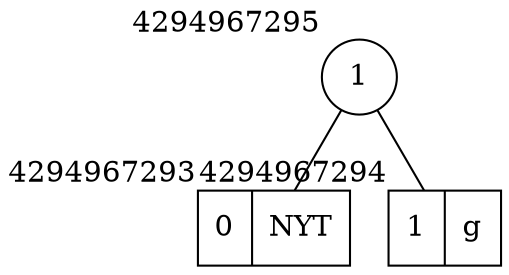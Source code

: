 graph {
4294967295[label="1",shape="circle",xlabel="4294967295",]
4294967293[label="0 | NYT",shape="record",xlabel="4294967293",]
4294967294[label="1 | g",shape="record",xlabel="4294967294",]
4294967295 -- 4294967293
4294967295 -- 4294967294



}
graph {
4294967295[label="2",shape="circle",xlabel="4294967295",]
4294967293[label="1",shape="circle",xlabel="4294967293",]
4294967291[label="0 | NYT",shape="record",xlabel="4294967291",]
4294967292[label="1 | h",shape="record",xlabel="4294967292",]
4294967294[label="1 | g",shape="record",xlabel="4294967294",]
4294967295 -- 4294967293
4294967295 -- 4294967294

4294967293 -- 4294967291
4294967293 -- 4294967292




}
graph {
4294967295[label="3",shape="circle",xlabel="4294967295",]
4294967294[label="1 | g",shape="record",xlabel="4294967294",]
4294967293[label="2",shape="circle",xlabel="4294967293",]
4294967291[label="1",shape="circle",xlabel="4294967291",]
4294967289[label="0 | NYT",shape="record",xlabel="4294967289",]
4294967290[label="1 | j",shape="record",xlabel="4294967290",]
4294967292[label="1 | h",shape="record",xlabel="4294967292",]
4294967295 -- 4294967294
4294967295 -- 4294967293


4294967293 -- 4294967291
4294967293 -- 4294967292

4294967291 -- 4294967289
4294967291 -- 4294967290




}
graph {
4294967295[label="4",shape="circle",xlabel="4294967295",]
4294967291[label="2",shape="circle",xlabel="4294967291",]
4294967289[label="1",shape="circle",xlabel="4294967289",]
4294967287[label="0 | NYT",shape="record",xlabel="4294967287",]
4294967288[label="1 | k",shape="record",xlabel="4294967288",]
4294967290[label="1 | j",shape="record",xlabel="4294967290",]
4294967293[label="2",shape="circle",xlabel="4294967293",]
4294967294[label="1 | g",shape="record",xlabel="4294967294",]
4294967292[label="1 | h",shape="record",xlabel="4294967292",]
4294967295 -- 4294967291
4294967295 -- 4294967293

4294967291 -- 4294967289
4294967291 -- 4294967290

4294967289 -- 4294967287
4294967289 -- 4294967288




4294967293 -- 4294967294
4294967293 -- 4294967292



}
graph {
4294967295[label="5",shape="circle",xlabel="4294967295",]
4294967291[label="2",shape="circle",xlabel="4294967291",]
4294967294[label="1 | g",shape="record",xlabel="4294967294",]
4294967290[label="1 | j",shape="record",xlabel="4294967290",]
4294967293[label="3",shape="circle",xlabel="4294967293",]
4294967289[label="2",shape="circle",xlabel="4294967289",]
4294967287[label="1",shape="circle",xlabel="4294967287",]
4294967285[label="0 | NYT",shape="record",xlabel="4294967285",]
4294967286[label="1 | s",shape="record",xlabel="4294967286",]
4294967288[label="1 | k",shape="record",xlabel="4294967288",]
4294967292[label="1 | h",shape="record",xlabel="4294967292",]
4294967295 -- 4294967291
4294967295 -- 4294967293

4294967291 -- 4294967294
4294967291 -- 4294967290



4294967293 -- 4294967289
4294967293 -- 4294967292

4294967289 -- 4294967287
4294967289 -- 4294967288

4294967287 -- 4294967285
4294967287 -- 4294967286





}
graph {
4294967295[label="6",shape="circle",xlabel="4294967295",]
4294967291[label="3",shape="circle",xlabel="4294967291",]
4294967287[label="2",shape="circle",xlabel="4294967287",]
4294967285[label="1",shape="circle",xlabel="4294967285",]
4294967283[label="0 | NYT",shape="record",xlabel="4294967283",]
4294967284[label="1 | a",shape="record",xlabel="4294967284",]
4294967286[label="1 | s",shape="record",xlabel="4294967286",]
4294967290[label="1 | j",shape="record",xlabel="4294967290",]
4294967293[label="3",shape="circle",xlabel="4294967293",]
4294967289[label="2",shape="circle",xlabel="4294967289",]
4294967294[label="1 | g",shape="record",xlabel="4294967294",]
4294967288[label="1 | k",shape="record",xlabel="4294967288",]
4294967292[label="1 | h",shape="record",xlabel="4294967292",]
4294967295 -- 4294967291
4294967295 -- 4294967293

4294967291 -- 4294967287
4294967291 -- 4294967290

4294967287 -- 4294967285
4294967287 -- 4294967286

4294967285 -- 4294967283
4294967285 -- 4294967284





4294967293 -- 4294967289
4294967293 -- 4294967292

4294967289 -- 4294967294
4294967289 -- 4294967288




}
graph {
4294967295[label="7",shape="circle",xlabel="4294967295",]
4294967291[label="3",shape="circle",xlabel="4294967291",]
4294967287[label="2",shape="circle",xlabel="4294967287",]
4294967285[label="1",shape="circle",xlabel="4294967285",]
4294967283[label="0 | NYT",shape="record",xlabel="4294967283",]
4294967284[label="1 | a",shape="record",xlabel="4294967284",]
4294967294[label="1 | g",shape="record",xlabel="4294967294",]
4294967290[label="1 | j",shape="record",xlabel="4294967290",]
4294967293[label="4",shape="circle",xlabel="4294967293",]
4294967289[label="3",shape="circle",xlabel="4294967289",]
4294967286[label="2 | s",shape="record",xlabel="4294967286",]
4294967288[label="1 | k",shape="record",xlabel="4294967288",]
4294967292[label="1 | h",shape="record",xlabel="4294967292",]
4294967295 -- 4294967291
4294967295 -- 4294967293

4294967291 -- 4294967287
4294967291 -- 4294967290

4294967287 -- 4294967285
4294967287 -- 4294967294

4294967285 -- 4294967283
4294967285 -- 4294967284





4294967293 -- 4294967289
4294967293 -- 4294967292

4294967289 -- 4294967286
4294967289 -- 4294967288




}
graph {
4294967295[label="8",shape="circle",xlabel="4294967295",]
4294967291[label="4",shape="circle",xlabel="4294967291",]
4294967287[label="3",shape="circle",xlabel="4294967287",]
4294967294[label="1 | g",shape="record",xlabel="4294967294",]
4294967285[label="2",shape="circle",xlabel="4294967285",]
4294967283[label="1",shape="circle",xlabel="4294967283",]
4294967281[label="0 | NYT",shape="record",xlabel="4294967281",]
4294967282[label="1 | d",shape="record",xlabel="4294967282",]
4294967284[label="1 | a",shape="record",xlabel="4294967284",]
4294967290[label="1 | j",shape="record",xlabel="4294967290",]
4294967293[label="4",shape="circle",xlabel="4294967293",]
4294967289[label="3",shape="circle",xlabel="4294967289",]
4294967286[label="2 | s",shape="record",xlabel="4294967286",]
4294967288[label="1 | k",shape="record",xlabel="4294967288",]
4294967292[label="1 | h",shape="record",xlabel="4294967292",]
4294967295 -- 4294967291
4294967295 -- 4294967293

4294967291 -- 4294967287
4294967291 -- 4294967290

4294967287 -- 4294967294
4294967287 -- 4294967285


4294967285 -- 4294967283
4294967285 -- 4294967284

4294967283 -- 4294967281
4294967283 -- 4294967282





4294967293 -- 4294967289
4294967293 -- 4294967292

4294967289 -- 4294967286
4294967289 -- 4294967288




}
graph {
4294967295[label="9",shape="circle",xlabel="4294967295",]
4294967291[label="4",shape="circle",xlabel="4294967291",]
4294967289[label="3",shape="circle",xlabel="4294967289",]
4294967286[label="2 | s",shape="record",xlabel="4294967286",]
4294967288[label="1 | k",shape="record",xlabel="4294967288",]
4294967290[label="1 | j",shape="record",xlabel="4294967290",]
4294967293[label="5",shape="circle",xlabel="4294967293",]
4294967287[label="4",shape="circle",xlabel="4294967287",]
4294967284[label="2 | a",shape="record",xlabel="4294967284",]
4294967285[label="2",shape="circle",xlabel="4294967285",]
4294967283[label="1",shape="circle",xlabel="4294967283",]
4294967281[label="0 | NYT",shape="record",xlabel="4294967281",]
4294967282[label="1 | d",shape="record",xlabel="4294967282",]
4294967294[label="1 | g",shape="record",xlabel="4294967294",]
4294967292[label="1 | h",shape="record",xlabel="4294967292",]
4294967295 -- 4294967291
4294967295 -- 4294967293

4294967291 -- 4294967289
4294967291 -- 4294967290

4294967289 -- 4294967286
4294967289 -- 4294967288




4294967293 -- 4294967287
4294967293 -- 4294967292

4294967287 -- 4294967284
4294967287 -- 4294967285


4294967285 -- 4294967283
4294967285 -- 4294967294

4294967283 -- 4294967281
4294967283 -- 4294967282





}
graph {
4294967295[label="10",shape="circle",xlabel="4294967295",]
4294967291[label="5",shape="circle",xlabel="4294967291",]
4294967289[label="4",shape="circle",xlabel="4294967289",]
4294967285[label="3",shape="circle",xlabel="4294967285",]
4294967294[label="1 | g",shape="record",xlabel="4294967294",]
4294967283[label="2",shape="circle",xlabel="4294967283",]
4294967281[label="1",shape="circle",xlabel="4294967281",]
4294967279[label="0 | NYT",shape="record",xlabel="4294967279",]
4294967280[label="1 | f",shape="record",xlabel="4294967280",]
4294967282[label="1 | d",shape="record",xlabel="4294967282",]
4294967288[label="1 | k",shape="record",xlabel="4294967288",]
4294967290[label="1 | j",shape="record",xlabel="4294967290",]
4294967293[label="5",shape="circle",xlabel="4294967293",]
4294967287[label="4",shape="circle",xlabel="4294967287",]
4294967284[label="2 | a",shape="record",xlabel="4294967284",]
4294967286[label="2 | s",shape="record",xlabel="4294967286",]
4294967292[label="1 | h",shape="record",xlabel="4294967292",]
4294967295 -- 4294967291
4294967295 -- 4294967293

4294967291 -- 4294967289
4294967291 -- 4294967290

4294967289 -- 4294967285
4294967289 -- 4294967288

4294967285 -- 4294967294
4294967285 -- 4294967283


4294967283 -- 4294967281
4294967283 -- 4294967282

4294967281 -- 4294967279
4294967281 -- 4294967280






4294967293 -- 4294967287
4294967293 -- 4294967292

4294967287 -- 4294967284
4294967287 -- 4294967286




}
graph {
4294967295[label="11",shape="circle",xlabel="4294967295",]
4294967293[label="5",shape="circle",xlabel="4294967293",]
4294967287[label="4",shape="circle",xlabel="4294967287",]
4294967284[label="2 | a",shape="record",xlabel="4294967284",]
4294967286[label="2 | s",shape="record",xlabel="4294967286",]
4294967292[label="1 | h",shape="record",xlabel="4294967292",]
4294967291[label="6",shape="circle",xlabel="4294967291",]
4294967289[label="5",shape="circle",xlabel="4294967289",]
4294967285[label="4",shape="circle",xlabel="4294967285",]
4294967280[label="2 | f",shape="record",xlabel="4294967280",]
4294967283[label="2",shape="circle",xlabel="4294967283",]
4294967281[label="1",shape="circle",xlabel="4294967281",]
4294967279[label="0 | NYT",shape="record",xlabel="4294967279",]
4294967294[label="1 | g",shape="record",xlabel="4294967294",]
4294967282[label="1 | d",shape="record",xlabel="4294967282",]
4294967288[label="1 | k",shape="record",xlabel="4294967288",]
4294967290[label="1 | j",shape="record",xlabel="4294967290",]
4294967295 -- 4294967293
4294967295 -- 4294967291

4294967293 -- 4294967287
4294967293 -- 4294967292

4294967287 -- 4294967284
4294967287 -- 4294967286




4294967291 -- 4294967289
4294967291 -- 4294967290

4294967289 -- 4294967285
4294967289 -- 4294967288

4294967285 -- 4294967280
4294967285 -- 4294967283


4294967283 -- 4294967281
4294967283 -- 4294967282

4294967281 -- 4294967279
4294967281 -- 4294967294






}
graph {
4294967295[label="12",shape="circle",xlabel="4294967295",]
4294967293[label="6",shape="circle",xlabel="4294967293",]
4294967287[label="5",shape="circle",xlabel="4294967287",]
4294967284[label="2 | a",shape="record",xlabel="4294967284",]
4294967286[label="3 | s",shape="record",xlabel="4294967286",]
4294967292[label="1 | h",shape="record",xlabel="4294967292",]
4294967291[label="6",shape="circle",xlabel="4294967291",]
4294967289[label="5",shape="circle",xlabel="4294967289",]
4294967285[label="4",shape="circle",xlabel="4294967285",]
4294967280[label="2 | f",shape="record",xlabel="4294967280",]
4294967283[label="2",shape="circle",xlabel="4294967283",]
4294967281[label="1",shape="circle",xlabel="4294967281",]
4294967279[label="0 | NYT",shape="record",xlabel="4294967279",]
4294967294[label="1 | g",shape="record",xlabel="4294967294",]
4294967282[label="1 | d",shape="record",xlabel="4294967282",]
4294967288[label="1 | k",shape="record",xlabel="4294967288",]
4294967290[label="1 | j",shape="record",xlabel="4294967290",]
4294967295 -- 4294967293
4294967295 -- 4294967291

4294967293 -- 4294967287
4294967293 -- 4294967292

4294967287 -- 4294967284
4294967287 -- 4294967286




4294967291 -- 4294967289
4294967291 -- 4294967290

4294967289 -- 4294967285
4294967289 -- 4294967288

4294967285 -- 4294967280
4294967285 -- 4294967283


4294967283 -- 4294967281
4294967283 -- 4294967282

4294967281 -- 4294967279
4294967281 -- 4294967294






}
graph {
4294967295[label="13",shape="circle",xlabel="4294967295",]
4294967293[label="6",shape="circle",xlabel="4294967293",]
4294967289[label="5",shape="circle",xlabel="4294967289",]
4294967285[label="4",shape="circle",xlabel="4294967285",]
4294967280[label="2 | f",shape="record",xlabel="4294967280",]
4294967283[label="2",shape="circle",xlabel="4294967283",]
4294967281[label="1",shape="circle",xlabel="4294967281",]
4294967279[label="0 | NYT",shape="record",xlabel="4294967279",]
4294967294[label="1 | g",shape="record",xlabel="4294967294",]
4294967282[label="1 | d",shape="record",xlabel="4294967282",]
4294967288[label="1 | k",shape="record",xlabel="4294967288",]
4294967292[label="1 | h",shape="record",xlabel="4294967292",]
4294967291[label="7",shape="circle",xlabel="4294967291",]
4294967287[label="6",shape="circle",xlabel="4294967287",]
4294967284[label="3 | a",shape="record",xlabel="4294967284",]
4294967286[label="3 | s",shape="record",xlabel="4294967286",]
4294967290[label="1 | j",shape="record",xlabel="4294967290",]
4294967295 -- 4294967293
4294967295 -- 4294967291

4294967293 -- 4294967289
4294967293 -- 4294967292

4294967289 -- 4294967285
4294967289 -- 4294967288

4294967285 -- 4294967280
4294967285 -- 4294967283


4294967283 -- 4294967281
4294967283 -- 4294967282

4294967281 -- 4294967279
4294967281 -- 4294967294






4294967291 -- 4294967287
4294967291 -- 4294967290

4294967287 -- 4294967284
4294967287 -- 4294967286




}
